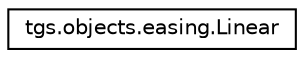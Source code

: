 digraph "Graphical Class Hierarchy"
{
  edge [fontname="Helvetica",fontsize="10",labelfontname="Helvetica",labelfontsize="10"];
  node [fontname="Helvetica",fontsize="10",shape=record];
  rankdir="LR";
  Node0 [label="tgs.objects.easing.Linear",height=0.2,width=0.4,color="black", fillcolor="white", style="filled",URL="$classtgs_1_1objects_1_1easing_1_1Linear.html"];
}
